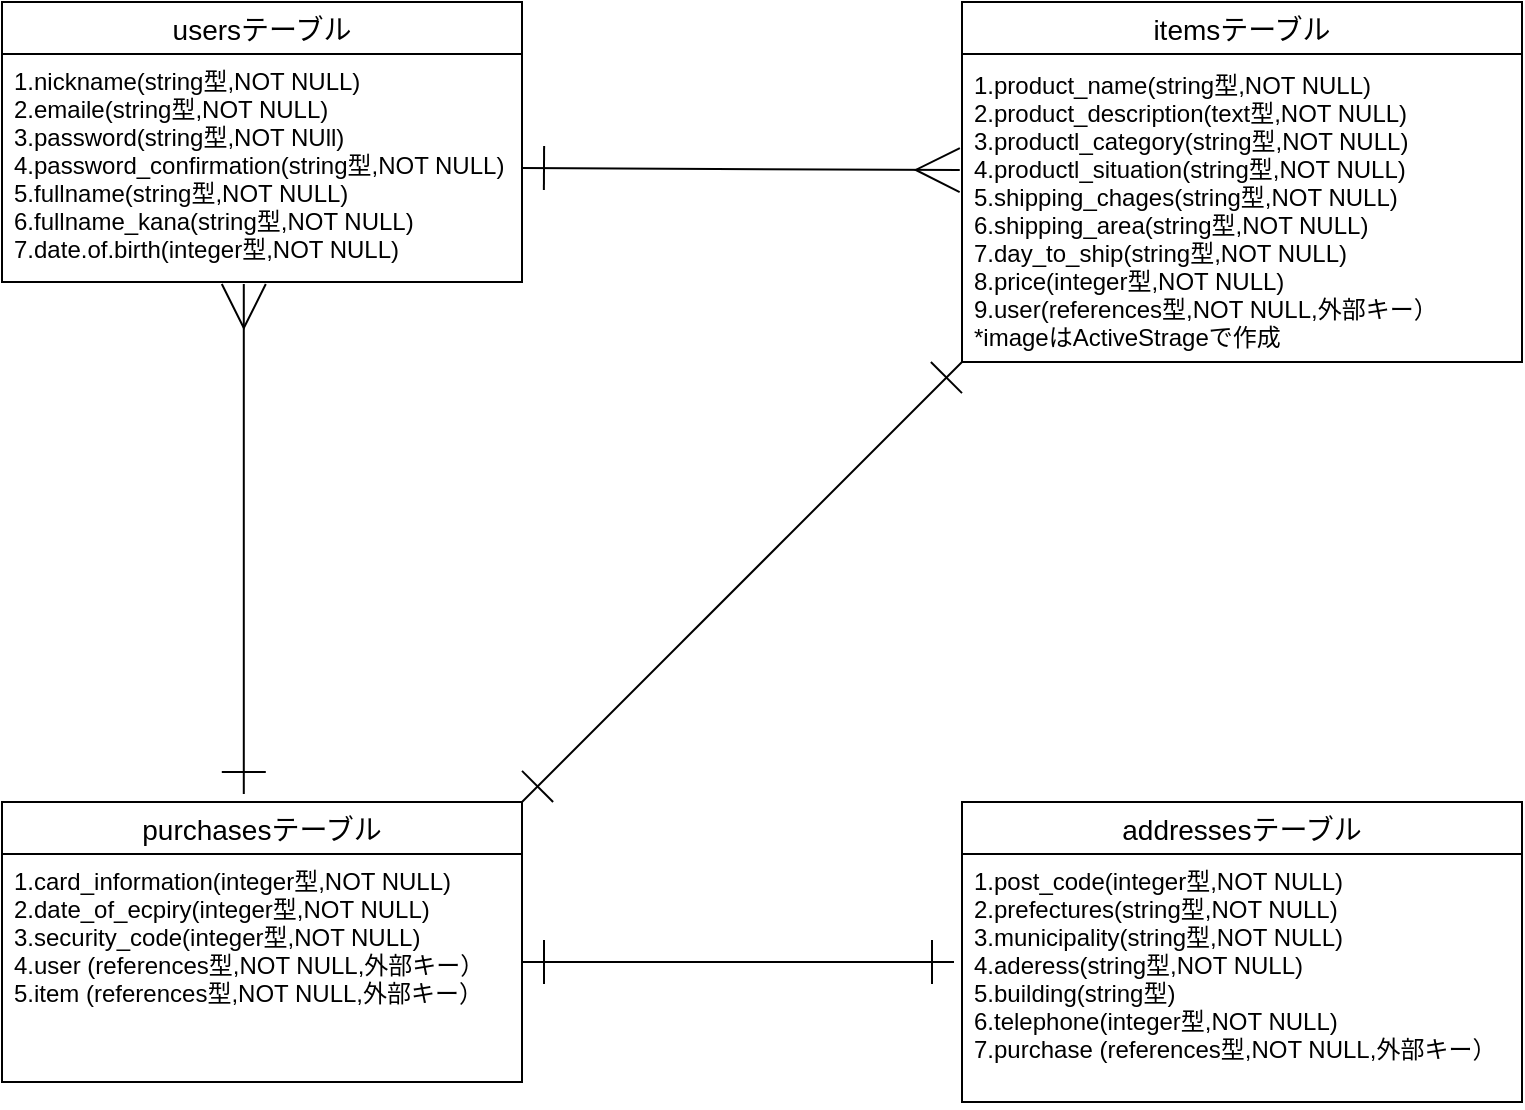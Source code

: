 <mxfile>
    <diagram id="P_oDM2YzGUnUUfiy4xYH" name="ページ1">
        <mxGraphModel dx="968" dy="830" grid="1" gridSize="10" guides="1" tooltips="1" connect="1" arrows="1" fold="1" page="1" pageScale="1" pageWidth="827" pageHeight="1169" math="0" shadow="0">
            <root>
                <mxCell id="0"/>
                <mxCell id="1" parent="0"/>
                <mxCell id="49" value="usersテーブル" style="swimlane;fontStyle=0;childLayout=stackLayout;horizontal=1;startSize=26;horizontalStack=0;resizeParent=1;resizeParentMax=0;resizeLast=0;collapsible=1;marginBottom=0;align=center;fontSize=14;" vertex="1" parent="1">
                    <mxGeometry x="40" y="40" width="260" height="140" as="geometry"/>
                </mxCell>
                <mxCell id="50" value="1.nickname(string型,NOT NULL)&#10;2.emaile(string型,NOT NULL)&#10;3.password(string型,NOT NUll)&#10;4.password_confirmation(string型,NOT NULL)&#10;5.fullname(string型,NOT NULL)&#10;6.fullname_kana(string型,NOT NULL)&#10;7.date.of.birth(integer型,NOT NULL)" style="text;strokeColor=none;fillColor=none;spacingLeft=4;spacingRight=4;overflow=hidden;rotatable=0;points=[[0,0.5],[1,0.5]];portConstraint=eastwest;fontSize=12;" vertex="1" parent="49">
                    <mxGeometry y="26" width="260" height="114" as="geometry"/>
                </mxCell>
                <mxCell id="51" value="itemsテーブル" style="swimlane;fontStyle=0;childLayout=stackLayout;horizontal=1;startSize=26;horizontalStack=0;resizeParent=1;resizeParentMax=0;resizeLast=0;collapsible=1;marginBottom=0;align=center;fontSize=14;" vertex="1" parent="1">
                    <mxGeometry x="520" y="40" width="280" height="180" as="geometry"/>
                </mxCell>
                <mxCell id="52" style="edgeStyle=none;html=1;entryX=0.465;entryY=1.009;entryDx=0;entryDy=0;entryPerimeter=0;endArrow=ERmany;endFill=0;endSize=20;startArrow=ERone;startFill=0;jumpSize=6;startSize=20;exitX=0.465;exitY=-0.029;exitDx=0;exitDy=0;exitPerimeter=0;" edge="1" parent="1" source="53" target="50">
                    <mxGeometry relative="1" as="geometry"/>
                </mxCell>
                <mxCell id="53" value="purchasesテーブル" style="swimlane;fontStyle=0;childLayout=stackLayout;horizontal=1;startSize=26;horizontalStack=0;resizeParent=1;resizeParentMax=0;resizeLast=0;collapsible=1;marginBottom=0;align=center;fontSize=14;" vertex="1" parent="1">
                    <mxGeometry x="40" y="440" width="260" height="140" as="geometry"/>
                </mxCell>
                <mxCell id="54" value="1.card_information(integer型,NOT NULL)&#10;2.date_of_ecpiry(integer型,NOT NULL)&#10;3.security_code(integer型,NOT NULL)&#10;4.user (references型,NOT NULL,外部キー）&#10;5.item (references型,NOT NULL,外部キー）" style="text;strokeColor=none;fillColor=none;spacingLeft=4;spacingRight=4;overflow=hidden;rotatable=0;points=[[0,0.5],[1,0.5]];portConstraint=eastwest;fontSize=12;" vertex="1" parent="53">
                    <mxGeometry y="26" width="260" height="114" as="geometry"/>
                </mxCell>
                <mxCell id="55" value="addressesテーブル" style="swimlane;fontStyle=0;childLayout=stackLayout;horizontal=1;startSize=26;horizontalStack=0;resizeParent=1;resizeParentMax=0;resizeLast=0;collapsible=1;marginBottom=0;align=center;fontSize=14;" vertex="1" parent="1">
                    <mxGeometry x="520" y="440" width="280" height="150" as="geometry"/>
                </mxCell>
                <mxCell id="56" value="1.post_code(integer型,NOT NULL)&#10;2.prefectures(string型,NOT NULL)&#10;3.municipality(string型,NOT NULL)&#10;4.aderess(string型,NOT NULL)&#10;5.building(string型)&#10;6.telephone(integer型,NOT NULL)&#10;7.purchase (references型,NOT NULL,外部キー）" style="text;strokeColor=none;fillColor=none;spacingLeft=4;spacingRight=4;overflow=hidden;rotatable=0;points=[[0,0.5],[1,0.5]];portConstraint=eastwest;fontSize=12;" vertex="1" parent="55">
                    <mxGeometry y="26" width="280" height="124" as="geometry"/>
                </mxCell>
                <mxCell id="57" style="edgeStyle=none;html=1;endArrow=ERmany;endFill=0;endSize=20;entryX=-0.004;entryY=0.364;entryDx=0;entryDy=0;entryPerimeter=0;startArrow=ERone;startFill=0;startSize=20;exitX=1;exitY=0.5;exitDx=0;exitDy=0;" edge="1" parent="1" source="50" target="59">
                    <mxGeometry relative="1" as="geometry">
                        <mxPoint x="320" y="124" as="sourcePoint"/>
                        <mxPoint x="510" y="123" as="targetPoint"/>
                    </mxGeometry>
                </mxCell>
                <mxCell id="58" style="edgeStyle=none;html=1;entryX=0;entryY=1;entryDx=0;entryDy=0;endArrow=ERone;endFill=0;endSize=20;exitX=1;exitY=0;exitDx=0;exitDy=0;startArrow=ERone;startFill=0;startSize=20;sourcePerimeterSpacing=40;" edge="1" parent="1" source="53" target="51">
                    <mxGeometry relative="1" as="geometry">
                        <mxPoint x="330" y="450" as="sourcePoint"/>
                    </mxGeometry>
                </mxCell>
                <mxCell id="59" value="1.product_name(string型,NOT NULL)&#10;2.product_description(text型,NOT NULL)&#10;3.productl_category(string型,NOT NULL)&#10;4.productl_situation(string型,NOT NULL)&#10;5.shipping_chages(string型,NOT NULL)&#10;6.shipping_area(string型,NOT NULL)&#10;7.day_to_ship(string型,NOT NULL)&#10;8.price(integer型,NOT NULL)&#10;9.user(references型,NOT NULL,外部キー）&#10;*imageはActiveStrageで作成" style="text;strokeColor=none;fillColor=none;spacingLeft=4;spacingRight=4;overflow=hidden;rotatable=0;points=[[0,0.5],[1,0.5]];portConstraint=eastwest;fontSize=12;" vertex="1" parent="1">
                    <mxGeometry x="520" y="68" width="280" height="154" as="geometry"/>
                </mxCell>
                <mxCell id="60" style="edgeStyle=none;html=1;endArrow=ERone;endFill=0;endSize=20;startArrow=ERone;startFill=0;startSize=20;" edge="1" parent="1">
                    <mxGeometry relative="1" as="geometry">
                        <mxPoint x="516" y="520" as="sourcePoint"/>
                        <mxPoint x="300" y="520" as="targetPoint"/>
                    </mxGeometry>
                </mxCell>
            </root>
        </mxGraphModel>
    </diagram>
</mxfile>
